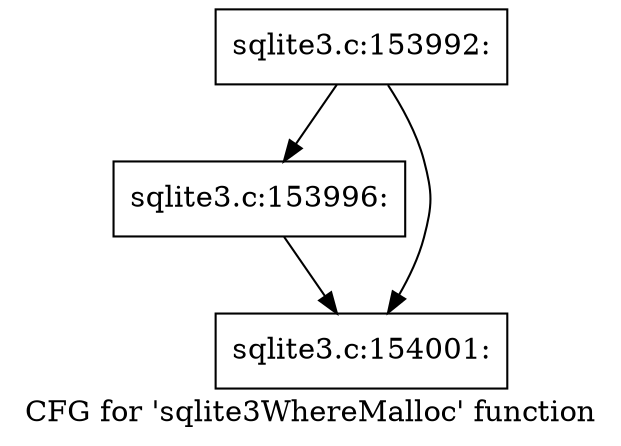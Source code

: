 digraph "CFG for 'sqlite3WhereMalloc' function" {
	label="CFG for 'sqlite3WhereMalloc' function";

	Node0x55c0f98a7240 [shape=record,label="{sqlite3.c:153992:}"];
	Node0x55c0f98a7240 -> Node0x55c0f98ae340;
	Node0x55c0f98a7240 -> Node0x55c0f98ae390;
	Node0x55c0f98ae340 [shape=record,label="{sqlite3.c:153996:}"];
	Node0x55c0f98ae340 -> Node0x55c0f98ae390;
	Node0x55c0f98ae390 [shape=record,label="{sqlite3.c:154001:}"];
}
